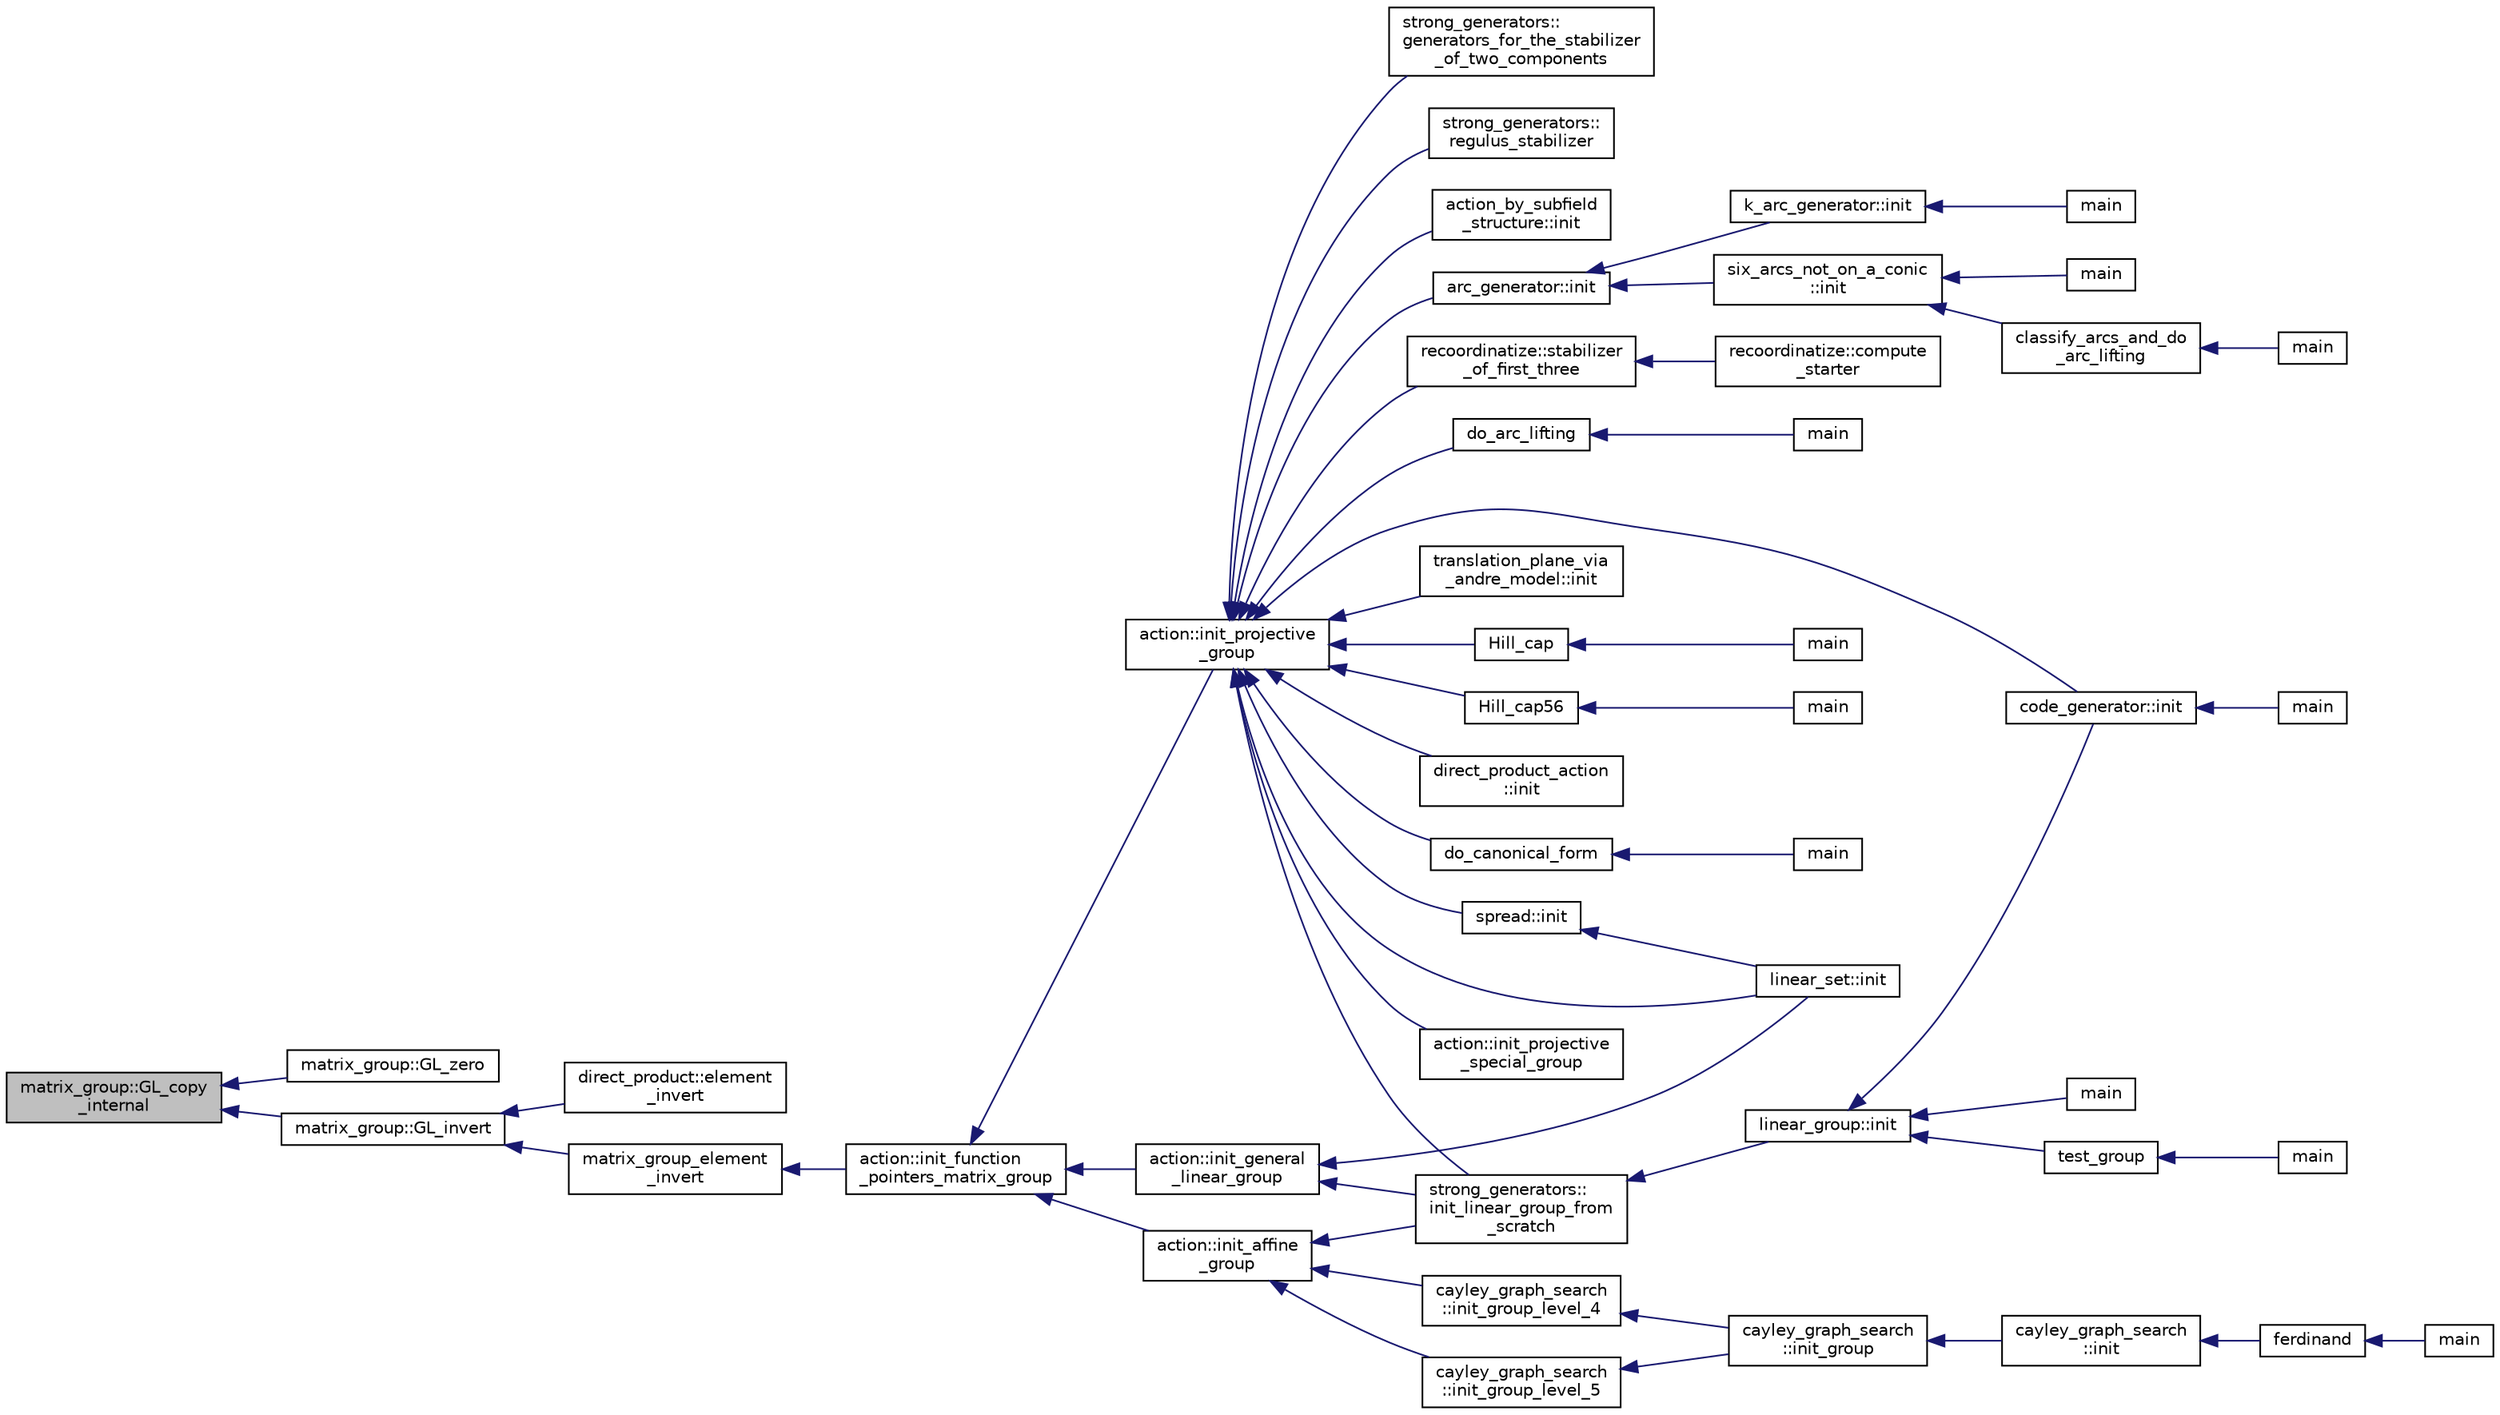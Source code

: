 digraph "matrix_group::GL_copy_internal"
{
  edge [fontname="Helvetica",fontsize="10",labelfontname="Helvetica",labelfontsize="10"];
  node [fontname="Helvetica",fontsize="10",shape=record];
  rankdir="LR";
  Node353 [label="matrix_group::GL_copy\l_internal",height=0.2,width=0.4,color="black", fillcolor="grey75", style="filled", fontcolor="black"];
  Node353 -> Node354 [dir="back",color="midnightblue",fontsize="10",style="solid",fontname="Helvetica"];
  Node354 [label="matrix_group::GL_zero",height=0.2,width=0.4,color="black", fillcolor="white", style="filled",URL="$d3/ded/classmatrix__group.html#af22c97524c6a2667c4371cb228e47cc9"];
  Node353 -> Node355 [dir="back",color="midnightblue",fontsize="10",style="solid",fontname="Helvetica"];
  Node355 [label="matrix_group::GL_invert",height=0.2,width=0.4,color="black", fillcolor="white", style="filled",URL="$d3/ded/classmatrix__group.html#a282d2d580952bf07e63122dbed1774b5"];
  Node355 -> Node356 [dir="back",color="midnightblue",fontsize="10",style="solid",fontname="Helvetica"];
  Node356 [label="direct_product::element\l_invert",height=0.2,width=0.4,color="black", fillcolor="white", style="filled",URL="$dc/daf/classdirect__product.html#a27edb81f9f3e26c7ba3d5d2a7ac4a6ed"];
  Node355 -> Node357 [dir="back",color="midnightblue",fontsize="10",style="solid",fontname="Helvetica"];
  Node357 [label="matrix_group_element\l_invert",height=0.2,width=0.4,color="black", fillcolor="white", style="filled",URL="$da/d0a/interface__matrix__group_8_c.html#a7b91b9be761ab433dc1979fba0ff4885"];
  Node357 -> Node358 [dir="back",color="midnightblue",fontsize="10",style="solid",fontname="Helvetica"];
  Node358 [label="action::init_function\l_pointers_matrix_group",height=0.2,width=0.4,color="black", fillcolor="white", style="filled",URL="$d2/d86/classaction.html#a48cbc0106c21fdcb5ec74a9cf8f4e1d8"];
  Node358 -> Node359 [dir="back",color="midnightblue",fontsize="10",style="solid",fontname="Helvetica"];
  Node359 [label="action::init_projective\l_group",height=0.2,width=0.4,color="black", fillcolor="white", style="filled",URL="$d2/d86/classaction.html#ad943cb9d3828331bf5634c6dbfc31afd"];
  Node359 -> Node360 [dir="back",color="midnightblue",fontsize="10",style="solid",fontname="Helvetica"];
  Node360 [label="do_arc_lifting",height=0.2,width=0.4,color="black", fillcolor="white", style="filled",URL="$d5/d9e/arcs__orderly_8_c.html#a7367bc544c290322bdbd4545388a27a8"];
  Node360 -> Node361 [dir="back",color="midnightblue",fontsize="10",style="solid",fontname="Helvetica"];
  Node361 [label="main",height=0.2,width=0.4,color="black", fillcolor="white", style="filled",URL="$d5/d9e/arcs__orderly_8_c.html#a3c04138a5bfe5d72780bb7e82a18e627"];
  Node359 -> Node362 [dir="back",color="midnightblue",fontsize="10",style="solid",fontname="Helvetica"];
  Node362 [label="code_generator::init",height=0.2,width=0.4,color="black", fillcolor="white", style="filled",URL="$db/d37/classcode__generator.html#acfaa1e8badf6f30255203f499b130af8"];
  Node362 -> Node363 [dir="back",color="midnightblue",fontsize="10",style="solid",fontname="Helvetica"];
  Node363 [label="main",height=0.2,width=0.4,color="black", fillcolor="white", style="filled",URL="$d4/d4f/codes_8_c.html#a217dbf8b442f20279ea00b898af96f52"];
  Node359 -> Node364 [dir="back",color="midnightblue",fontsize="10",style="solid",fontname="Helvetica"];
  Node364 [label="direct_product_action\l::init",height=0.2,width=0.4,color="black", fillcolor="white", style="filled",URL="$d3/d78/classdirect__product__action.html#aad40060e5821c011cccaa65a5c4df64f"];
  Node359 -> Node365 [dir="back",color="midnightblue",fontsize="10",style="solid",fontname="Helvetica"];
  Node365 [label="Hill_cap",height=0.2,width=0.4,color="black", fillcolor="white", style="filled",URL="$da/d28/hill_8_c.html#a7c2543fe497e681d4b492b16ea7f933e"];
  Node365 -> Node366 [dir="back",color="midnightblue",fontsize="10",style="solid",fontname="Helvetica"];
  Node366 [label="main",height=0.2,width=0.4,color="black", fillcolor="white", style="filled",URL="$da/d28/hill_8_c.html#a217dbf8b442f20279ea00b898af96f52"];
  Node359 -> Node367 [dir="back",color="midnightblue",fontsize="10",style="solid",fontname="Helvetica"];
  Node367 [label="linear_set::init",height=0.2,width=0.4,color="black", fillcolor="white", style="filled",URL="$dd/d86/classlinear__set.html#a7ab24e84423749047d5465cb15505475"];
  Node359 -> Node368 [dir="back",color="midnightblue",fontsize="10",style="solid",fontname="Helvetica"];
  Node368 [label="Hill_cap56",height=0.2,width=0.4,color="black", fillcolor="white", style="filled",URL="$df/d74/tl__geometry_8h.html#ad7fc0ff2bf8455ab25e170c6930047a6"];
  Node368 -> Node369 [dir="back",color="midnightblue",fontsize="10",style="solid",fontname="Helvetica"];
  Node369 [label="main",height=0.2,width=0.4,color="black", fillcolor="white", style="filled",URL="$d4/d6e/make__something_8_c.html#a217dbf8b442f20279ea00b898af96f52"];
  Node359 -> Node370 [dir="back",color="midnightblue",fontsize="10",style="solid",fontname="Helvetica"];
  Node370 [label="do_canonical_form",height=0.2,width=0.4,color="black", fillcolor="white", style="filled",URL="$dc/dd4/group__actions_8h.html#afb9f4a331a8a017ea3b8b7d9ed8dcc88"];
  Node370 -> Node371 [dir="back",color="midnightblue",fontsize="10",style="solid",fontname="Helvetica"];
  Node371 [label="main",height=0.2,width=0.4,color="black", fillcolor="white", style="filled",URL="$d0/d2f/process_8_c.html#a3c04138a5bfe5d72780bb7e82a18e627"];
  Node359 -> Node372 [dir="back",color="midnightblue",fontsize="10",style="solid",fontname="Helvetica"];
  Node372 [label="action::init_projective\l_special_group",height=0.2,width=0.4,color="black", fillcolor="white", style="filled",URL="$d2/d86/classaction.html#a4c69f0e07dff8ba8ac2415faf69d55a4"];
  Node359 -> Node373 [dir="back",color="midnightblue",fontsize="10",style="solid",fontname="Helvetica"];
  Node373 [label="strong_generators::\linit_linear_group_from\l_scratch",height=0.2,width=0.4,color="black", fillcolor="white", style="filled",URL="$dc/d09/classstrong__generators.html#ad47ecfb9c141b65ed6aca34231d5a0d2"];
  Node373 -> Node374 [dir="back",color="midnightblue",fontsize="10",style="solid",fontname="Helvetica"];
  Node374 [label="linear_group::init",height=0.2,width=0.4,color="black", fillcolor="white", style="filled",URL="$df/d5a/classlinear__group.html#a8119aa9b882192ab422b12614b259f28"];
  Node374 -> Node362 [dir="back",color="midnightblue",fontsize="10",style="solid",fontname="Helvetica"];
  Node374 -> Node375 [dir="back",color="midnightblue",fontsize="10",style="solid",fontname="Helvetica"];
  Node375 [label="test_group",height=0.2,width=0.4,color="black", fillcolor="white", style="filled",URL="$d8/d03/analyze__q__designs_8_c.html#ad03444358d0b46e7aa4d88a806b44925"];
  Node375 -> Node376 [dir="back",color="midnightblue",fontsize="10",style="solid",fontname="Helvetica"];
  Node376 [label="main",height=0.2,width=0.4,color="black", fillcolor="white", style="filled",URL="$d8/d03/analyze__q__designs_8_c.html#a217dbf8b442f20279ea00b898af96f52"];
  Node374 -> Node377 [dir="back",color="midnightblue",fontsize="10",style="solid",fontname="Helvetica"];
  Node377 [label="main",height=0.2,width=0.4,color="black", fillcolor="white", style="filled",URL="$da/dd5/subspace__orbits__main_8_c.html#a217dbf8b442f20279ea00b898af96f52"];
  Node359 -> Node378 [dir="back",color="midnightblue",fontsize="10",style="solid",fontname="Helvetica"];
  Node378 [label="strong_generators::\lgenerators_for_the_stabilizer\l_of_two_components",height=0.2,width=0.4,color="black", fillcolor="white", style="filled",URL="$dc/d09/classstrong__generators.html#acd9ddc5b768e4cf3f2398383d5a8f3b2"];
  Node359 -> Node379 [dir="back",color="midnightblue",fontsize="10",style="solid",fontname="Helvetica"];
  Node379 [label="strong_generators::\lregulus_stabilizer",height=0.2,width=0.4,color="black", fillcolor="white", style="filled",URL="$dc/d09/classstrong__generators.html#a32e999d14b4168695f2e775ddf2ed7e7"];
  Node359 -> Node380 [dir="back",color="midnightblue",fontsize="10",style="solid",fontname="Helvetica"];
  Node380 [label="action_by_subfield\l_structure::init",height=0.2,width=0.4,color="black", fillcolor="white", style="filled",URL="$dd/d67/classaction__by__subfield__structure.html#a565b45607d3ebc3eaa0e910a6ce6a661"];
  Node359 -> Node381 [dir="back",color="midnightblue",fontsize="10",style="solid",fontname="Helvetica"];
  Node381 [label="arc_generator::init",height=0.2,width=0.4,color="black", fillcolor="white", style="filled",URL="$d4/d21/classarc__generator.html#ae614e18e9c641d67069fa27d48245cde"];
  Node381 -> Node382 [dir="back",color="midnightblue",fontsize="10",style="solid",fontname="Helvetica"];
  Node382 [label="k_arc_generator::init",height=0.2,width=0.4,color="black", fillcolor="white", style="filled",URL="$d6/dd8/classk__arc__generator.html#a6036d9f52ede9f8ca681505626b5361d"];
  Node382 -> Node383 [dir="back",color="midnightblue",fontsize="10",style="solid",fontname="Helvetica"];
  Node383 [label="main",height=0.2,width=0.4,color="black", fillcolor="white", style="filled",URL="$d6/d01/k__arc__generator__main_8_c.html#a217dbf8b442f20279ea00b898af96f52"];
  Node381 -> Node384 [dir="back",color="midnightblue",fontsize="10",style="solid",fontname="Helvetica"];
  Node384 [label="six_arcs_not_on_a_conic\l::init",height=0.2,width=0.4,color="black", fillcolor="white", style="filled",URL="$d8/de6/classsix__arcs__not__on__a__conic.html#a7a4d5cf8a098488729934cfa8a70944a"];
  Node384 -> Node385 [dir="back",color="midnightblue",fontsize="10",style="solid",fontname="Helvetica"];
  Node385 [label="classify_arcs_and_do\l_arc_lifting",height=0.2,width=0.4,color="black", fillcolor="white", style="filled",URL="$d6/dc3/arc__lifting__main_8_c.html#afdd7be16f16b8c71e9a72fe5f6a0b59c"];
  Node385 -> Node386 [dir="back",color="midnightblue",fontsize="10",style="solid",fontname="Helvetica"];
  Node386 [label="main",height=0.2,width=0.4,color="black", fillcolor="white", style="filled",URL="$d6/dc3/arc__lifting__main_8_c.html#a217dbf8b442f20279ea00b898af96f52"];
  Node384 -> Node387 [dir="back",color="midnightblue",fontsize="10",style="solid",fontname="Helvetica"];
  Node387 [label="main",height=0.2,width=0.4,color="black", fillcolor="white", style="filled",URL="$d2/dfa/create__surface__main_8_c.html#a217dbf8b442f20279ea00b898af96f52"];
  Node359 -> Node388 [dir="back",color="midnightblue",fontsize="10",style="solid",fontname="Helvetica"];
  Node388 [label="recoordinatize::stabilizer\l_of_first_three",height=0.2,width=0.4,color="black", fillcolor="white", style="filled",URL="$d3/d3c/classrecoordinatize.html#ae8a24e776a57f0ac4923f6ed1d1db6e6"];
  Node388 -> Node389 [dir="back",color="midnightblue",fontsize="10",style="solid",fontname="Helvetica"];
  Node389 [label="recoordinatize::compute\l_starter",height=0.2,width=0.4,color="black", fillcolor="white", style="filled",URL="$d3/d3c/classrecoordinatize.html#a274b399821488e5f6fb1adfbc8f8ebac"];
  Node359 -> Node390 [dir="back",color="midnightblue",fontsize="10",style="solid",fontname="Helvetica"];
  Node390 [label="spread::init",height=0.2,width=0.4,color="black", fillcolor="white", style="filled",URL="$da/dc1/classspread.html#aa2493aebcdd72c4472213711dfcc2ab6"];
  Node390 -> Node367 [dir="back",color="midnightblue",fontsize="10",style="solid",fontname="Helvetica"];
  Node359 -> Node391 [dir="back",color="midnightblue",fontsize="10",style="solid",fontname="Helvetica"];
  Node391 [label="translation_plane_via\l_andre_model::init",height=0.2,width=0.4,color="black", fillcolor="white", style="filled",URL="$d1/dcc/classtranslation__plane__via__andre__model.html#adb424599de168ade331979a9218ee07b"];
  Node358 -> Node392 [dir="back",color="midnightblue",fontsize="10",style="solid",fontname="Helvetica"];
  Node392 [label="action::init_affine\l_group",height=0.2,width=0.4,color="black", fillcolor="white", style="filled",URL="$d2/d86/classaction.html#a32c0c683b3071fef19d28ca4880b568a"];
  Node392 -> Node393 [dir="back",color="midnightblue",fontsize="10",style="solid",fontname="Helvetica"];
  Node393 [label="cayley_graph_search\l::init_group_level_4",height=0.2,width=0.4,color="black", fillcolor="white", style="filled",URL="$de/dae/classcayley__graph__search.html#a6593f90cd91bea8c23fe71acca05655e"];
  Node393 -> Node394 [dir="back",color="midnightblue",fontsize="10",style="solid",fontname="Helvetica"];
  Node394 [label="cayley_graph_search\l::init_group",height=0.2,width=0.4,color="black", fillcolor="white", style="filled",URL="$de/dae/classcayley__graph__search.html#adbce2e517a8ed979f53e8aeb043cf4ca"];
  Node394 -> Node395 [dir="back",color="midnightblue",fontsize="10",style="solid",fontname="Helvetica"];
  Node395 [label="cayley_graph_search\l::init",height=0.2,width=0.4,color="black", fillcolor="white", style="filled",URL="$de/dae/classcayley__graph__search.html#add9c6434abeaebac4a07bc03cb21672d"];
  Node395 -> Node396 [dir="back",color="midnightblue",fontsize="10",style="solid",fontname="Helvetica"];
  Node396 [label="ferdinand",height=0.2,width=0.4,color="black", fillcolor="white", style="filled",URL="$da/df3/ferdinand_8_c.html#a322b57727d23cf5a0932f11c30ea18d9"];
  Node396 -> Node397 [dir="back",color="midnightblue",fontsize="10",style="solid",fontname="Helvetica"];
  Node397 [label="main",height=0.2,width=0.4,color="black", fillcolor="white", style="filled",URL="$da/df3/ferdinand_8_c.html#a3c04138a5bfe5d72780bb7e82a18e627"];
  Node392 -> Node398 [dir="back",color="midnightblue",fontsize="10",style="solid",fontname="Helvetica"];
  Node398 [label="cayley_graph_search\l::init_group_level_5",height=0.2,width=0.4,color="black", fillcolor="white", style="filled",URL="$de/dae/classcayley__graph__search.html#ab4427f6ab65833dae31a18f44a5d6d7a"];
  Node398 -> Node394 [dir="back",color="midnightblue",fontsize="10",style="solid",fontname="Helvetica"];
  Node392 -> Node373 [dir="back",color="midnightblue",fontsize="10",style="solid",fontname="Helvetica"];
  Node358 -> Node399 [dir="back",color="midnightblue",fontsize="10",style="solid",fontname="Helvetica"];
  Node399 [label="action::init_general\l_linear_group",height=0.2,width=0.4,color="black", fillcolor="white", style="filled",URL="$d2/d86/classaction.html#a1ff1bf53f9073bfc76ff073e7af6f396"];
  Node399 -> Node367 [dir="back",color="midnightblue",fontsize="10",style="solid",fontname="Helvetica"];
  Node399 -> Node373 [dir="back",color="midnightblue",fontsize="10",style="solid",fontname="Helvetica"];
}
